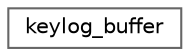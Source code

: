 digraph "Graphical Class Hierarchy"
{
 // INTERACTIVE_SVG=YES
 // LATEX_PDF_SIZE
  bgcolor="transparent";
  edge [fontname=Helvetica,fontsize=10,labelfontname=Helvetica,labelfontsize=10];
  node [fontname=Helvetica,fontsize=10,shape=box,height=0.2,width=0.4];
  rankdir="LR";
  Node0 [id="Node000000",label="keylog_buffer",height=0.2,width=0.4,color="grey40", fillcolor="white", style="filled",URL="$d6/d3e/structkeylog__buffer.html",tooltip=" "];
}
